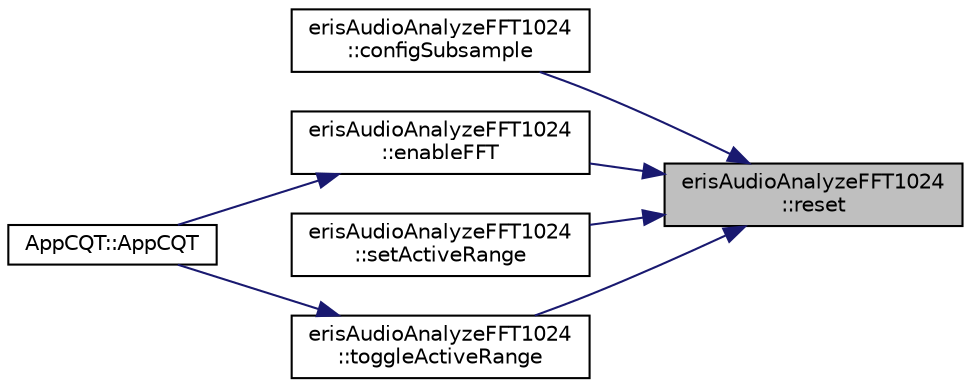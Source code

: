 digraph "erisAudioAnalyzeFFT1024::reset"
{
 // LATEX_PDF_SIZE
  edge [fontname="Helvetica",fontsize="10",labelfontname="Helvetica",labelfontsize="10"];
  node [fontname="Helvetica",fontsize="10",shape=record];
  rankdir="RL";
  Node1 [label="erisAudioAnalyzeFFT1024\l::reset",height=0.2,width=0.4,color="black", fillcolor="grey75", style="filled", fontcolor="black",tooltip=" "];
  Node1 -> Node2 [dir="back",color="midnightblue",fontsize="10",style="solid",fontname="Helvetica"];
  Node2 [label="erisAudioAnalyzeFFT1024\l::configSubsample",height=0.2,width=0.4,color="black", fillcolor="white", style="filled",URL="$classeris_audio_analyze_f_f_t1024.html#aaca8ebf5c8987cfcfaee069bbe779720",tooltip=" "];
  Node1 -> Node3 [dir="back",color="midnightblue",fontsize="10",style="solid",fontname="Helvetica"];
  Node3 [label="erisAudioAnalyzeFFT1024\l::enableFFT",height=0.2,width=0.4,color="black", fillcolor="white", style="filled",URL="$classeris_audio_analyze_f_f_t1024.html#a755081ed295a0ae6385db5dad48c6de1",tooltip=" "];
  Node3 -> Node4 [dir="back",color="midnightblue",fontsize="10",style="solid",fontname="Helvetica"];
  Node4 [label="AppCQT::AppCQT",height=0.2,width=0.4,color="black", fillcolor="white", style="filled",URL="$class_app_c_q_t.html#a587bd3e6103103694f01f420aeb02a70",tooltip=" "];
  Node1 -> Node5 [dir="back",color="midnightblue",fontsize="10",style="solid",fontname="Helvetica"];
  Node5 [label="erisAudioAnalyzeFFT1024\l::setActiveRange",height=0.2,width=0.4,color="black", fillcolor="white", style="filled",URL="$classeris_audio_analyze_f_f_t1024.html#aaee68161bece8d59cc3fcb02154d8822",tooltip=" "];
  Node1 -> Node6 [dir="back",color="midnightblue",fontsize="10",style="solid",fontname="Helvetica"];
  Node6 [label="erisAudioAnalyzeFFT1024\l::toggleActiveRange",height=0.2,width=0.4,color="black", fillcolor="white", style="filled",URL="$classeris_audio_analyze_f_f_t1024.html#a5fad2b0d286d2ba6e7236b403dab81d6",tooltip=" "];
  Node6 -> Node4 [dir="back",color="midnightblue",fontsize="10",style="solid",fontname="Helvetica"];
}
